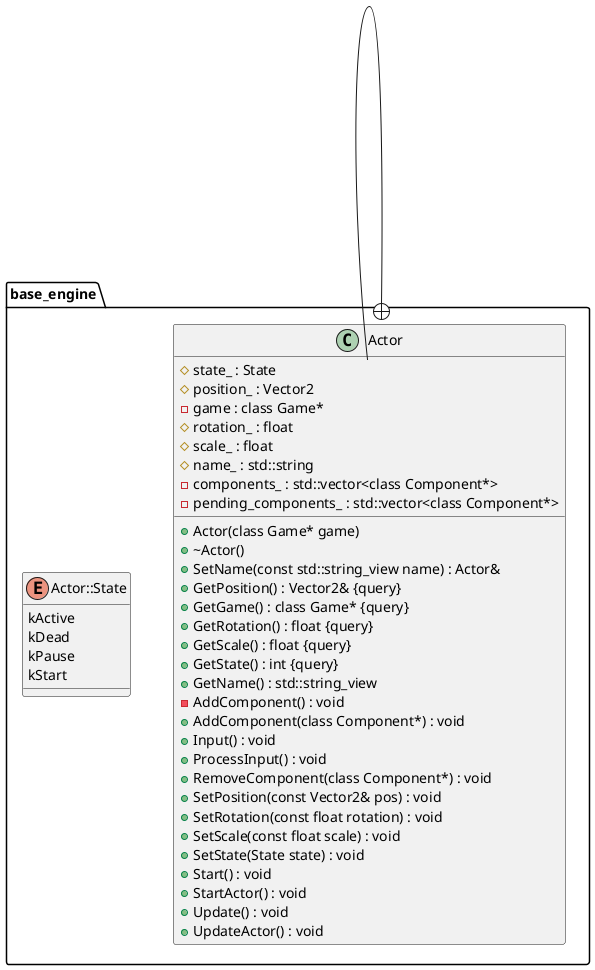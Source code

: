 @startuml





/' Objects '/

namespace base_engine {
	class Actor {
		+Actor(class Game* game)
		+~Actor()
		+SetName(const std::string_view name) : Actor&
		#state_ : State
		#position_ : Vector2
		+GetPosition() : Vector2& {query}
		+GetGame() : class Game* {query}
		-game : class Game*
		+GetRotation() : float {query}
		+GetScale() : float {query}
		#rotation_ : float
		#scale_ : float
		+GetState() : int {query}
		#name_ : std::string
		+GetName() : std::string_view
		-components_ : std::vector<class Component*>
		-pending_components_ : std::vector<class Component*>
		-AddComponent() : void
		+AddComponent(class Component*) : void
		+Input() : void
		+ProcessInput() : void
		+RemoveComponent(class Component*) : void
		+SetPosition(const Vector2& pos) : void
		+SetRotation(const float rotation) : void
		+SetScale(const float scale) : void
		+SetState(State state) : void
		+Start() : void
		+StartActor() : void
		+Update() : void
		+UpdateActor() : void
	}

	enum Actor::State {
		kActive
		kDead
		kPause
		kStart
	}
}





/' Inheritance relationships '/




/' Aggregation relationships '/





/' Nested objects '/

base_engine.Actor +-- base_engine.Actor::State




@enduml
